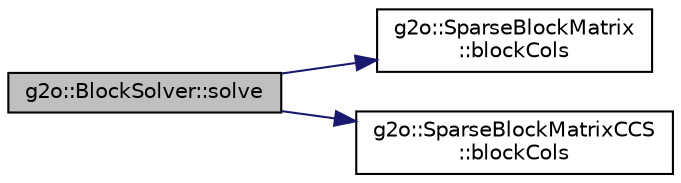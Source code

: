 digraph "g2o::BlockSolver::solve"
{
  edge [fontname="Helvetica",fontsize="10",labelfontname="Helvetica",labelfontsize="10"];
  node [fontname="Helvetica",fontsize="10",shape=record];
  rankdir="LR";
  Node45 [label="g2o::BlockSolver::solve",height=0.2,width=0.4,color="black", fillcolor="grey75", style="filled", fontcolor="black"];
  Node45 -> Node46 [color="midnightblue",fontsize="10",style="solid",fontname="Helvetica"];
  Node46 [label="g2o::SparseBlockMatrix\l::blockCols",height=0.2,width=0.4,color="black", fillcolor="white", style="filled",URL="$classg2o_1_1_sparse_block_matrix.html#ab818f8923b845d08a38e8de1145fbb65",tooltip="the block matrices per block-column "];
  Node45 -> Node47 [color="midnightblue",fontsize="10",style="solid",fontname="Helvetica"];
  Node47 [label="g2o::SparseBlockMatrixCCS\l::blockCols",height=0.2,width=0.4,color="black", fillcolor="white", style="filled",URL="$classg2o_1_1_sparse_block_matrix_c_c_s.html#a30586863195a37c6ac87d7fb17376ee7",tooltip="the block matrices per block-column "];
}
